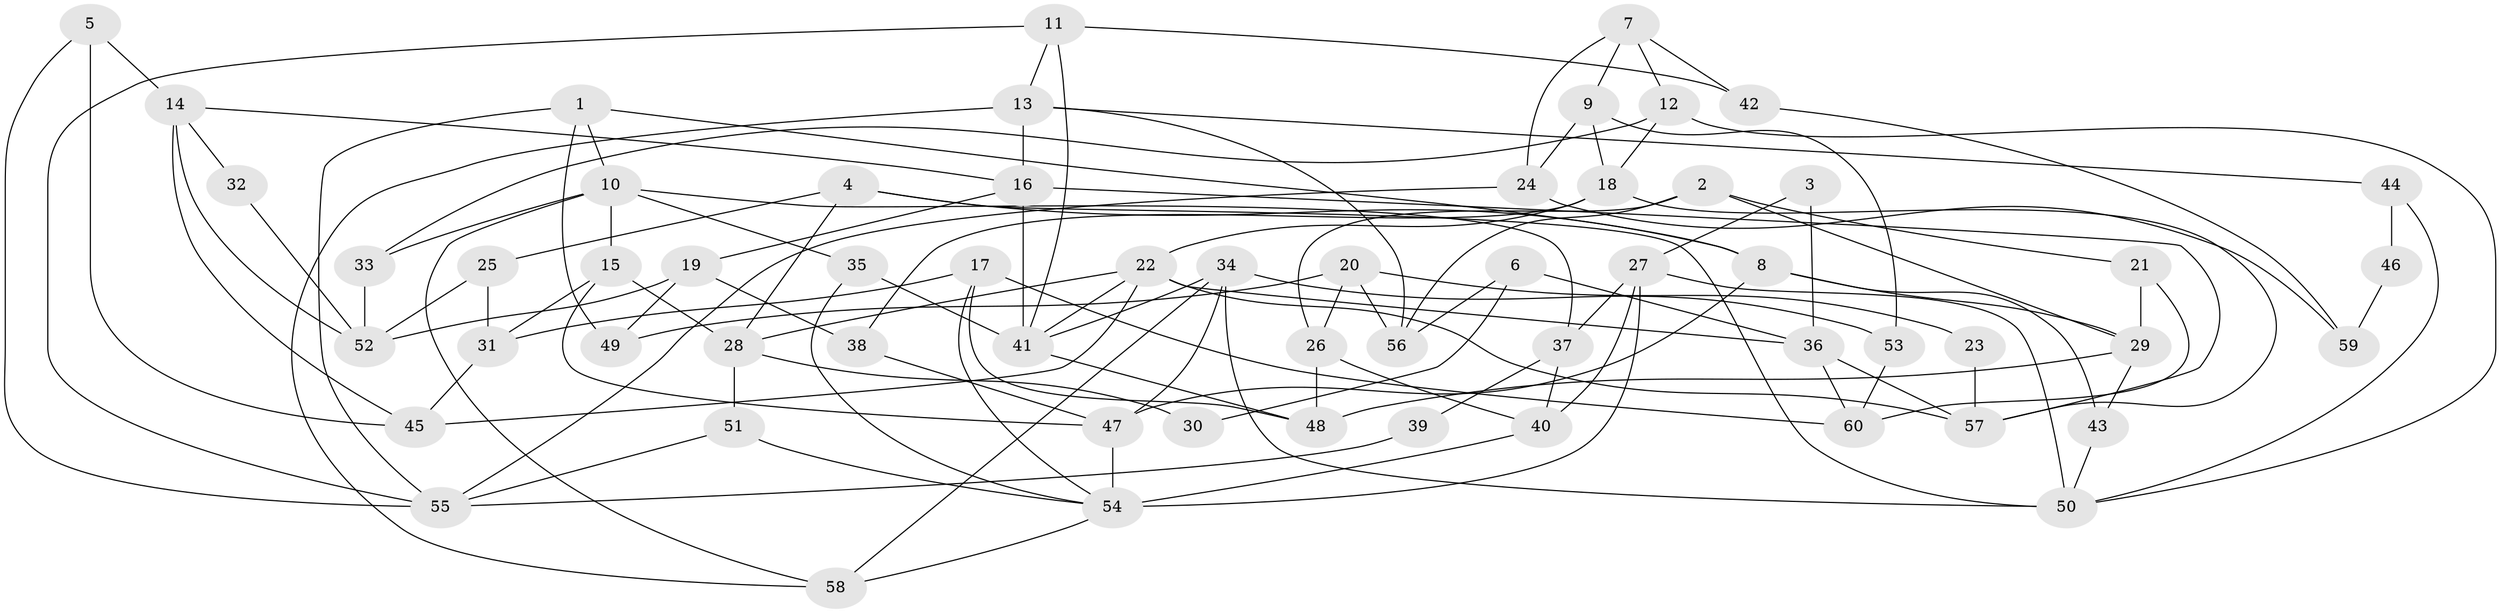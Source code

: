 // coarse degree distribution, {4: 0.13513513513513514, 6: 0.24324324324324326, 2: 0.13513513513513514, 3: 0.10810810810810811, 5: 0.1891891891891892, 8: 0.02702702702702703, 7: 0.10810810810810811, 9: 0.02702702702702703, 10: 0.02702702702702703}
// Generated by graph-tools (version 1.1) at 2025/52/02/27/25 19:52:01]
// undirected, 60 vertices, 120 edges
graph export_dot {
graph [start="1"]
  node [color=gray90,style=filled];
  1;
  2;
  3;
  4;
  5;
  6;
  7;
  8;
  9;
  10;
  11;
  12;
  13;
  14;
  15;
  16;
  17;
  18;
  19;
  20;
  21;
  22;
  23;
  24;
  25;
  26;
  27;
  28;
  29;
  30;
  31;
  32;
  33;
  34;
  35;
  36;
  37;
  38;
  39;
  40;
  41;
  42;
  43;
  44;
  45;
  46;
  47;
  48;
  49;
  50;
  51;
  52;
  53;
  54;
  55;
  56;
  57;
  58;
  59;
  60;
  1 -- 8;
  1 -- 55;
  1 -- 10;
  1 -- 49;
  2 -- 29;
  2 -- 26;
  2 -- 21;
  2 -- 56;
  3 -- 36;
  3 -- 27;
  4 -- 8;
  4 -- 50;
  4 -- 25;
  4 -- 28;
  5 -- 55;
  5 -- 14;
  5 -- 45;
  6 -- 56;
  6 -- 36;
  6 -- 30;
  7 -- 9;
  7 -- 12;
  7 -- 24;
  7 -- 42;
  8 -- 47;
  8 -- 43;
  8 -- 29;
  9 -- 18;
  9 -- 53;
  9 -- 24;
  10 -- 35;
  10 -- 15;
  10 -- 33;
  10 -- 37;
  10 -- 58;
  11 -- 13;
  11 -- 41;
  11 -- 42;
  11 -- 55;
  12 -- 33;
  12 -- 18;
  12 -- 50;
  13 -- 58;
  13 -- 16;
  13 -- 44;
  13 -- 56;
  14 -- 45;
  14 -- 16;
  14 -- 32;
  14 -- 52;
  15 -- 28;
  15 -- 31;
  15 -- 47;
  16 -- 41;
  16 -- 57;
  16 -- 19;
  17 -- 31;
  17 -- 60;
  17 -- 48;
  17 -- 54;
  18 -- 22;
  18 -- 38;
  18 -- 57;
  19 -- 52;
  19 -- 38;
  19 -- 49;
  20 -- 56;
  20 -- 49;
  20 -- 23;
  20 -- 26;
  21 -- 29;
  21 -- 60;
  22 -- 41;
  22 -- 28;
  22 -- 36;
  22 -- 45;
  22 -- 57;
  23 -- 57;
  24 -- 55;
  24 -- 59;
  25 -- 31;
  25 -- 52;
  26 -- 40;
  26 -- 48;
  27 -- 54;
  27 -- 40;
  27 -- 37;
  27 -- 50;
  28 -- 51;
  28 -- 30;
  29 -- 48;
  29 -- 43;
  31 -- 45;
  32 -- 52;
  33 -- 52;
  34 -- 47;
  34 -- 50;
  34 -- 41;
  34 -- 53;
  34 -- 58;
  35 -- 54;
  35 -- 41;
  36 -- 57;
  36 -- 60;
  37 -- 39;
  37 -- 40;
  38 -- 47;
  39 -- 55;
  40 -- 54;
  41 -- 48;
  42 -- 59;
  43 -- 50;
  44 -- 50;
  44 -- 46;
  46 -- 59;
  47 -- 54;
  51 -- 54;
  51 -- 55;
  53 -- 60;
  54 -- 58;
}
